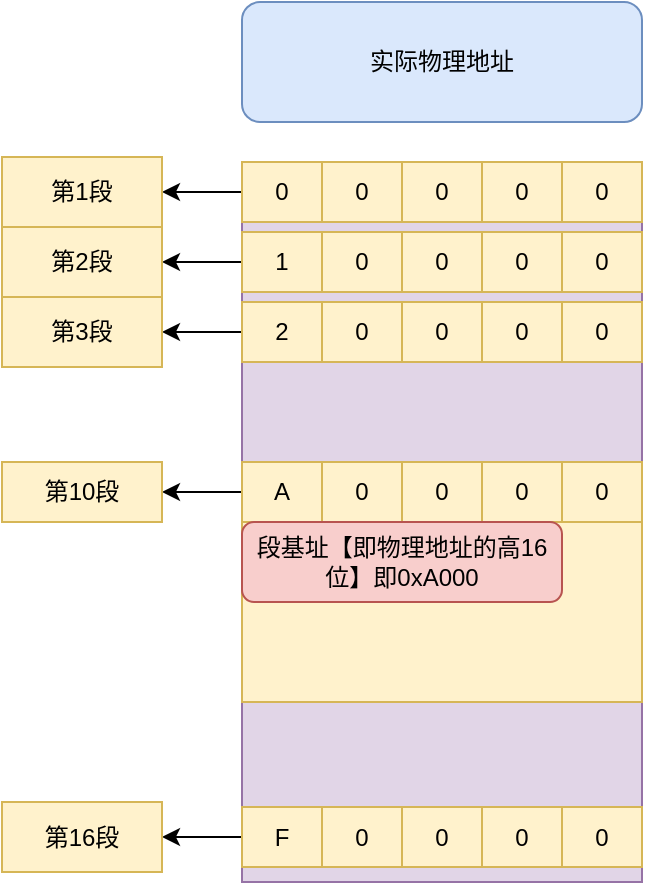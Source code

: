 <mxfile version="20.4.0" type="github">
  <diagram id="tTZcVHgf2BA3NyA8qOV0" name="第 1 页">
    <mxGraphModel dx="2249" dy="754" grid="1" gridSize="10" guides="1" tooltips="1" connect="1" arrows="1" fold="1" page="1" pageScale="1" pageWidth="827" pageHeight="1169" math="0" shadow="0">
      <root>
        <mxCell id="0" />
        <mxCell id="1" parent="0" />
        <mxCell id="Egl8y9IcEE_AY6csNbKM-12" value="实际物理地址" style="rounded=1;whiteSpace=wrap;html=1;fillColor=#dae8fc;strokeColor=#6c8ebf;" vertex="1" parent="1">
          <mxGeometry x="100" y="70" width="200" height="60" as="geometry" />
        </mxCell>
        <mxCell id="Egl8y9IcEE_AY6csNbKM-13" value="" style="rounded=0;whiteSpace=wrap;html=1;fillColor=#e1d5e7;strokeColor=#9673a6;" vertex="1" parent="1">
          <mxGeometry x="100" y="150" width="200" height="360" as="geometry" />
        </mxCell>
        <mxCell id="Egl8y9IcEE_AY6csNbKM-14" value="" style="rounded=0;whiteSpace=wrap;html=1;fillColor=#fff2cc;strokeColor=#d6b656;" vertex="1" parent="1">
          <mxGeometry x="100" y="300" width="200" height="120" as="geometry" />
        </mxCell>
        <mxCell id="Egl8y9IcEE_AY6csNbKM-37" value="" style="edgeStyle=orthogonalEdgeStyle;rounded=0;orthogonalLoop=1;jettySize=auto;html=1;" edge="1" parent="1" source="Egl8y9IcEE_AY6csNbKM-1" target="Egl8y9IcEE_AY6csNbKM-36">
          <mxGeometry relative="1" as="geometry" />
        </mxCell>
        <mxCell id="Egl8y9IcEE_AY6csNbKM-1" value="A" style="rounded=0;whiteSpace=wrap;html=1;fillColor=#fff2cc;strokeColor=#d6b656;" vertex="1" parent="1">
          <mxGeometry x="100" y="300" width="40" height="30" as="geometry" />
        </mxCell>
        <mxCell id="Egl8y9IcEE_AY6csNbKM-2" value="0" style="rounded=0;whiteSpace=wrap;html=1;fillColor=#fff2cc;strokeColor=#d6b656;" vertex="1" parent="1">
          <mxGeometry x="140" y="300" width="40" height="30" as="geometry" />
        </mxCell>
        <mxCell id="Egl8y9IcEE_AY6csNbKM-3" value="0" style="rounded=0;whiteSpace=wrap;html=1;fillColor=#fff2cc;strokeColor=#d6b656;" vertex="1" parent="1">
          <mxGeometry x="180" y="300" width="40" height="30" as="geometry" />
        </mxCell>
        <mxCell id="Egl8y9IcEE_AY6csNbKM-6" value="0" style="rounded=0;whiteSpace=wrap;html=1;fillColor=#fff2cc;strokeColor=#d6b656;" vertex="1" parent="1">
          <mxGeometry x="220" y="300" width="40" height="30" as="geometry" />
        </mxCell>
        <mxCell id="Egl8y9IcEE_AY6csNbKM-7" value="0" style="rounded=0;whiteSpace=wrap;html=1;fillColor=#fff2cc;strokeColor=#d6b656;" vertex="1" parent="1">
          <mxGeometry x="260" y="300" width="40" height="30" as="geometry" />
        </mxCell>
        <mxCell id="Egl8y9IcEE_AY6csNbKM-21" value="" style="edgeStyle=orthogonalEdgeStyle;rounded=0;orthogonalLoop=1;jettySize=auto;html=1;" edge="1" parent="1" source="Egl8y9IcEE_AY6csNbKM-15" target="Egl8y9IcEE_AY6csNbKM-20">
          <mxGeometry relative="1" as="geometry" />
        </mxCell>
        <mxCell id="Egl8y9IcEE_AY6csNbKM-15" value="0" style="rounded=0;whiteSpace=wrap;html=1;fillColor=#fff2cc;strokeColor=#d6b656;" vertex="1" parent="1">
          <mxGeometry x="100" y="150" width="40" height="30" as="geometry" />
        </mxCell>
        <mxCell id="Egl8y9IcEE_AY6csNbKM-16" value="0" style="rounded=0;whiteSpace=wrap;html=1;fillColor=#fff2cc;strokeColor=#d6b656;" vertex="1" parent="1">
          <mxGeometry x="140" y="150" width="40" height="30" as="geometry" />
        </mxCell>
        <mxCell id="Egl8y9IcEE_AY6csNbKM-17" value="0" style="rounded=0;whiteSpace=wrap;html=1;fillColor=#fff2cc;strokeColor=#d6b656;" vertex="1" parent="1">
          <mxGeometry x="180" y="150" width="40" height="30" as="geometry" />
        </mxCell>
        <mxCell id="Egl8y9IcEE_AY6csNbKM-18" value="0" style="rounded=0;whiteSpace=wrap;html=1;fillColor=#fff2cc;strokeColor=#d6b656;" vertex="1" parent="1">
          <mxGeometry x="220" y="150" width="40" height="30" as="geometry" />
        </mxCell>
        <mxCell id="Egl8y9IcEE_AY6csNbKM-19" value="0" style="rounded=0;whiteSpace=wrap;html=1;fillColor=#fff2cc;strokeColor=#d6b656;" vertex="1" parent="1">
          <mxGeometry x="260" y="150" width="40" height="30" as="geometry" />
        </mxCell>
        <mxCell id="Egl8y9IcEE_AY6csNbKM-20" value="第1段" style="whiteSpace=wrap;html=1;fillColor=#fff2cc;strokeColor=#d6b656;rounded=0;" vertex="1" parent="1">
          <mxGeometry x="-20" y="147.5" width="80" height="35" as="geometry" />
        </mxCell>
        <mxCell id="Egl8y9IcEE_AY6csNbKM-22" value="" style="edgeStyle=orthogonalEdgeStyle;rounded=0;orthogonalLoop=1;jettySize=auto;html=1;" edge="1" parent="1" source="Egl8y9IcEE_AY6csNbKM-23" target="Egl8y9IcEE_AY6csNbKM-28">
          <mxGeometry relative="1" as="geometry" />
        </mxCell>
        <mxCell id="Egl8y9IcEE_AY6csNbKM-23" value="1" style="rounded=0;whiteSpace=wrap;html=1;fillColor=#fff2cc;strokeColor=#d6b656;" vertex="1" parent="1">
          <mxGeometry x="100" y="185" width="40" height="30" as="geometry" />
        </mxCell>
        <mxCell id="Egl8y9IcEE_AY6csNbKM-24" value="0" style="rounded=0;whiteSpace=wrap;html=1;fillColor=#fff2cc;strokeColor=#d6b656;" vertex="1" parent="1">
          <mxGeometry x="140" y="185" width="40" height="30" as="geometry" />
        </mxCell>
        <mxCell id="Egl8y9IcEE_AY6csNbKM-25" value="0" style="rounded=0;whiteSpace=wrap;html=1;fillColor=#fff2cc;strokeColor=#d6b656;" vertex="1" parent="1">
          <mxGeometry x="180" y="185" width="40" height="30" as="geometry" />
        </mxCell>
        <mxCell id="Egl8y9IcEE_AY6csNbKM-26" value="0" style="rounded=0;whiteSpace=wrap;html=1;fillColor=#fff2cc;strokeColor=#d6b656;" vertex="1" parent="1">
          <mxGeometry x="220" y="185" width="40" height="30" as="geometry" />
        </mxCell>
        <mxCell id="Egl8y9IcEE_AY6csNbKM-27" value="0" style="rounded=0;whiteSpace=wrap;html=1;fillColor=#fff2cc;strokeColor=#d6b656;" vertex="1" parent="1">
          <mxGeometry x="260" y="185" width="40" height="30" as="geometry" />
        </mxCell>
        <mxCell id="Egl8y9IcEE_AY6csNbKM-28" value="第2段" style="whiteSpace=wrap;html=1;fillColor=#fff2cc;strokeColor=#d6b656;rounded=0;" vertex="1" parent="1">
          <mxGeometry x="-20" y="182.5" width="80" height="35" as="geometry" />
        </mxCell>
        <mxCell id="Egl8y9IcEE_AY6csNbKM-29" value="" style="edgeStyle=orthogonalEdgeStyle;rounded=0;orthogonalLoop=1;jettySize=auto;html=1;" edge="1" parent="1" source="Egl8y9IcEE_AY6csNbKM-30" target="Egl8y9IcEE_AY6csNbKM-35">
          <mxGeometry relative="1" as="geometry" />
        </mxCell>
        <mxCell id="Egl8y9IcEE_AY6csNbKM-30" value="2" style="rounded=0;whiteSpace=wrap;html=1;fillColor=#fff2cc;strokeColor=#d6b656;" vertex="1" parent="1">
          <mxGeometry x="100" y="220" width="40" height="30" as="geometry" />
        </mxCell>
        <mxCell id="Egl8y9IcEE_AY6csNbKM-31" value="0" style="rounded=0;whiteSpace=wrap;html=1;fillColor=#fff2cc;strokeColor=#d6b656;" vertex="1" parent="1">
          <mxGeometry x="140" y="220" width="40" height="30" as="geometry" />
        </mxCell>
        <mxCell id="Egl8y9IcEE_AY6csNbKM-32" value="0" style="rounded=0;whiteSpace=wrap;html=1;fillColor=#fff2cc;strokeColor=#d6b656;" vertex="1" parent="1">
          <mxGeometry x="180" y="220" width="40" height="30" as="geometry" />
        </mxCell>
        <mxCell id="Egl8y9IcEE_AY6csNbKM-33" value="0" style="rounded=0;whiteSpace=wrap;html=1;fillColor=#fff2cc;strokeColor=#d6b656;" vertex="1" parent="1">
          <mxGeometry x="220" y="220" width="40" height="30" as="geometry" />
        </mxCell>
        <mxCell id="Egl8y9IcEE_AY6csNbKM-34" value="0" style="rounded=0;whiteSpace=wrap;html=1;fillColor=#fff2cc;strokeColor=#d6b656;" vertex="1" parent="1">
          <mxGeometry x="260" y="220" width="40" height="30" as="geometry" />
        </mxCell>
        <mxCell id="Egl8y9IcEE_AY6csNbKM-35" value="第3段" style="whiteSpace=wrap;html=1;fillColor=#fff2cc;strokeColor=#d6b656;rounded=0;" vertex="1" parent="1">
          <mxGeometry x="-20" y="217.5" width="80" height="35" as="geometry" />
        </mxCell>
        <mxCell id="Egl8y9IcEE_AY6csNbKM-11" value="段基址【即物理地址的高16位】即0xA000" style="rounded=1;whiteSpace=wrap;html=1;fillColor=#f8cecc;strokeColor=#b85450;" vertex="1" parent="1">
          <mxGeometry x="100" y="330" width="160" height="40" as="geometry" />
        </mxCell>
        <mxCell id="Egl8y9IcEE_AY6csNbKM-36" value="第10段" style="whiteSpace=wrap;html=1;fillColor=#fff2cc;strokeColor=#d6b656;rounded=0;" vertex="1" parent="1">
          <mxGeometry x="-20" y="300" width="80" height="30" as="geometry" />
        </mxCell>
        <mxCell id="Egl8y9IcEE_AY6csNbKM-45" value="" style="edgeStyle=orthogonalEdgeStyle;rounded=0;orthogonalLoop=1;jettySize=auto;html=1;" edge="1" parent="1" source="Egl8y9IcEE_AY6csNbKM-46" target="Egl8y9IcEE_AY6csNbKM-51">
          <mxGeometry relative="1" as="geometry" />
        </mxCell>
        <mxCell id="Egl8y9IcEE_AY6csNbKM-46" value="F" style="rounded=0;whiteSpace=wrap;html=1;fillColor=#fff2cc;strokeColor=#d6b656;" vertex="1" parent="1">
          <mxGeometry x="100" y="472.5" width="40" height="30" as="geometry" />
        </mxCell>
        <mxCell id="Egl8y9IcEE_AY6csNbKM-47" value="0" style="rounded=0;whiteSpace=wrap;html=1;fillColor=#fff2cc;strokeColor=#d6b656;" vertex="1" parent="1">
          <mxGeometry x="140" y="472.5" width="40" height="30" as="geometry" />
        </mxCell>
        <mxCell id="Egl8y9IcEE_AY6csNbKM-48" value="0" style="rounded=0;whiteSpace=wrap;html=1;fillColor=#fff2cc;strokeColor=#d6b656;" vertex="1" parent="1">
          <mxGeometry x="180" y="472.5" width="40" height="30" as="geometry" />
        </mxCell>
        <mxCell id="Egl8y9IcEE_AY6csNbKM-49" value="0" style="rounded=0;whiteSpace=wrap;html=1;fillColor=#fff2cc;strokeColor=#d6b656;" vertex="1" parent="1">
          <mxGeometry x="220" y="472.5" width="40" height="30" as="geometry" />
        </mxCell>
        <mxCell id="Egl8y9IcEE_AY6csNbKM-50" value="0" style="rounded=0;whiteSpace=wrap;html=1;fillColor=#fff2cc;strokeColor=#d6b656;" vertex="1" parent="1">
          <mxGeometry x="260" y="472.5" width="40" height="30" as="geometry" />
        </mxCell>
        <mxCell id="Egl8y9IcEE_AY6csNbKM-51" value="第16段" style="whiteSpace=wrap;html=1;fillColor=#fff2cc;strokeColor=#d6b656;rounded=0;" vertex="1" parent="1">
          <mxGeometry x="-20" y="470" width="80" height="35" as="geometry" />
        </mxCell>
      </root>
    </mxGraphModel>
  </diagram>
</mxfile>
